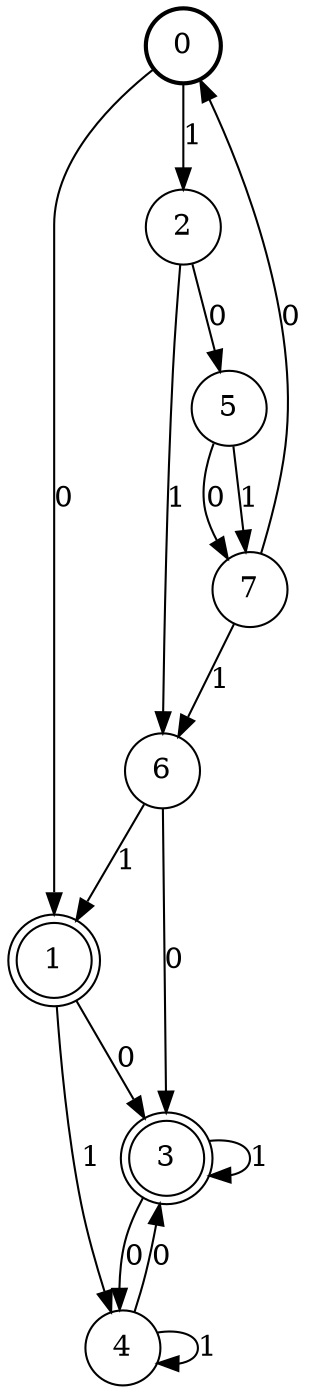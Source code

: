 digraph Automat {
    node [shape = circle];
    0 [style = "bold"];
    0 -> 1 [label = "0"];
    0 -> 2 [label = "1"];
    1 [peripheries=2]
    1 -> 3 [label = "0"];
    1 -> 4 [label = "1"];
    2 -> 5 [label = "0"];
    2 -> 6 [label = "1"];
    3 [peripheries=2]
    3 -> 4 [label = "0"];
    3 -> 3 [label = "1"];
    4 -> 3 [label = "0"];
    4 -> 4 [label = "1"];
    5 -> 7 [label = "0"];
    5 -> 7 [label = "1"];
    6 -> 3 [label = "0"];
    6 -> 1 [label = "1"];
    7 -> 0 [label = "0"];
    7 -> 6 [label = "1"];
}

